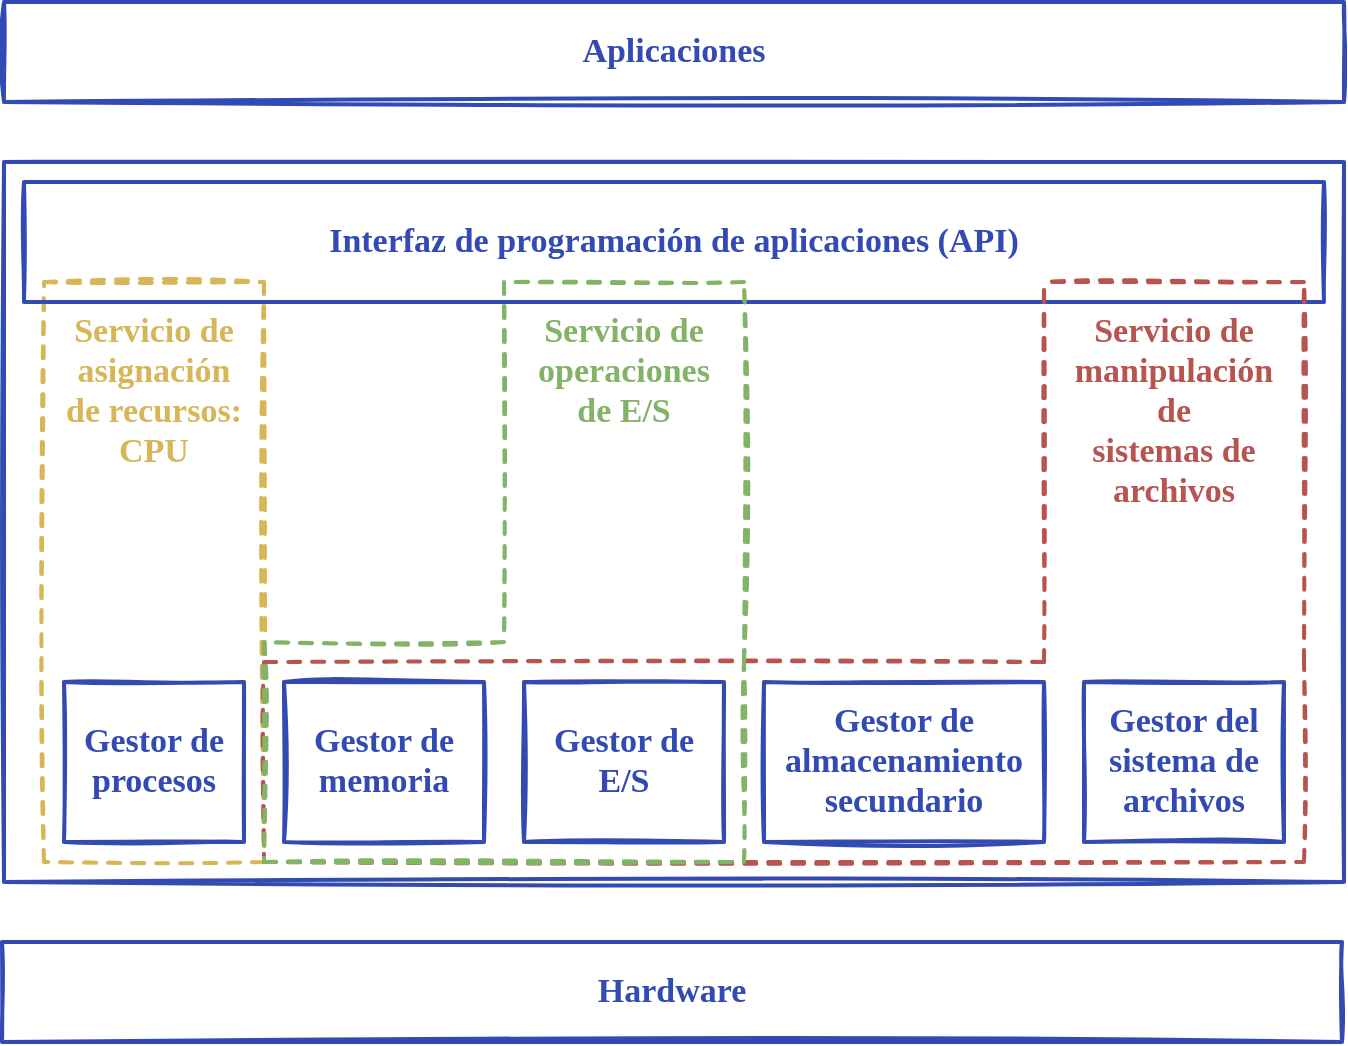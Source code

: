 <mxfile version="15.1.4" type="google"><diagram id="akEowiJKr_ScigKzrRVM" name="Page-1"><mxGraphModel dx="500" dy="1095" grid="1" gridSize="10" guides="1" tooltips="1" connect="1" arrows="1" fold="1" page="1" pageScale="1" pageWidth="689" pageHeight="517" math="0" shadow="0"><root><mxCell id="0"/><mxCell id="1" parent="0"/><mxCell id="6JWlGr3kpS5OddzNvm3B-13" value="" style="rounded=0;shadow=0;sketch=1;strokeWidth=2;fontFamily=Ink Free;fontSize=17;spacing=20;strokeColor=#d6b656;fontSource=https%3A%2F%2Full-esit-sistemas-operativos.github.io%2Fssoo-apuntes%2Ffonts%2FInkFree.woff;fontStyle=1;spacingBottom=5;dashed=1;fillColor=none;" vertex="1" parent="1"><mxGeometry x="720" y="150" width="110" height="290" as="geometry"/></mxCell><mxCell id="-pet36EsuUMPWjCT5Itz-22" value="" style="rounded=0;shadow=0;sketch=1;strokeWidth=2;fillColor=none;fontFamily=Ink Free;fontSize=17;fontColor=#5980d4;spacing=20;strokeColor=#324AB2;fontSource=https%3A%2F%2Full-esit-sistemas-operativos.github.io%2Fssoo-apuntes%2Ffonts%2FInkFree.woff;fontStyle=1;spacingBottom=5;" parent="1" vertex="1"><mxGeometry x="700" y="90" width="670" height="360" as="geometry"/></mxCell><mxCell id="-pet36EsuUMPWjCT5Itz-1" value="Aplicaciones" style="rounded=0;shadow=0;sketch=1;strokeWidth=2;fillColor=none;fontFamily=Ink Free;fontSize=17;spacing=20;fontSource=https%3A%2F%2Full-esit-sistemas-operativos.github.io%2Fssoo-apuntes%2Ffonts%2FInkFree.woff;strokeColor=#324AB2;fontColor=#324AB2;fontStyle=1;spacingBottom=5;" parent="1" vertex="1"><mxGeometry x="700" y="10" width="670" height="50" as="geometry"/></mxCell><mxCell id="-pet36EsuUMPWjCT5Itz-5" value="Interfaz de programación de aplicaciones (API)" style="rounded=0;shadow=0;sketch=1;strokeWidth=2;fillColor=none;fontFamily=Ink Free;fontSize=17;spacing=20;strokeColor=#324AB2;fontColor=#324AB2;fontSource=https%3A%2F%2Full-esit-sistemas-operativos.github.io%2Fssoo-apuntes%2Ffonts%2FInkFree.woff;fontStyle=1;spacingBottom=5;" parent="1" vertex="1"><mxGeometry x="710" y="100" width="650" height="60" as="geometry"/></mxCell><mxCell id="-pet36EsuUMPWjCT5Itz-17" value="Gestor de&#10;procesos" style="rounded=0;shadow=0;sketch=1;strokeWidth=2;fillColor=none;fontFamily=Ink Free;fontSize=17;spacing=20;strokeColor=#324AB2;fontColor=#324AB2;fontSource=https%3A%2F%2Full-esit-sistemas-operativos.github.io%2Fssoo-apuntes%2Ffonts%2FInkFree.woff;fontStyle=1;spacingBottom=5;" parent="1" vertex="1"><mxGeometry x="730" y="350" width="90" height="80" as="geometry"/></mxCell><mxCell id="-pet36EsuUMPWjCT5Itz-21" value="Hardware" style="rounded=0;shadow=0;sketch=1;strokeWidth=2;fillColor=none;fontFamily=Ink Free;fontSize=17;spacing=20;strokeColor=#324AB2;fontColor=#324AB2;fontSource=https%3A%2F%2Full-esit-sistemas-operativos.github.io%2Fssoo-apuntes%2Ffonts%2FInkFree.woff;fontStyle=1;spacingBottom=5;" parent="1" vertex="1"><mxGeometry x="699" y="480" width="670" height="50" as="geometry"/></mxCell><mxCell id="-pet36EsuUMPWjCT5Itz-36" value="Servicio de&#10;manipulación&#10;de&#10;sistemas de&#10;archivos" style="rounded=0;shadow=0;sketch=1;strokeWidth=2;fontFamily=Ink Free;fontSize=17;spacing=20;fontSource=https%3A%2F%2Full-esit-sistemas-operativos.github.io%2Fssoo-apuntes%2Ffonts%2FInkFree.woff;fontStyle=1;spacingBottom=5;dashed=1;fillColor=none;strokeColor=none;fontColor=#B85450;verticalAlign=middle;labelPosition=center;verticalLabelPosition=middle;align=center;" parent="1" vertex="1"><mxGeometry x="1220" y="160" width="130" height="110" as="geometry"/></mxCell><mxCell id="6JWlGr3kpS5OddzNvm3B-1" value="Gestor de&#10;memoria" style="rounded=0;shadow=0;sketch=1;strokeWidth=2;fillColor=none;fontFamily=Ink Free;fontSize=17;spacing=20;strokeColor=#324AB2;fontColor=#324AB2;fontSource=https%3A%2F%2Full-esit-sistemas-operativos.github.io%2Fssoo-apuntes%2Ffonts%2FInkFree.woff;fontStyle=1;spacingBottom=5;" vertex="1" parent="1"><mxGeometry x="840" y="350" width="100" height="80" as="geometry"/></mxCell><mxCell id="6JWlGr3kpS5OddzNvm3B-2" value="Gestor de&#10;E/S" style="rounded=0;shadow=0;sketch=1;strokeWidth=2;fillColor=none;fontFamily=Ink Free;fontSize=17;spacing=20;strokeColor=#324AB2;fontColor=#324AB2;fontSource=https%3A%2F%2Full-esit-sistemas-operativos.github.io%2Fssoo-apuntes%2Ffonts%2FInkFree.woff;fontStyle=1;spacingBottom=5;" vertex="1" parent="1"><mxGeometry x="960" y="350" width="100" height="80" as="geometry"/></mxCell><mxCell id="6JWlGr3kpS5OddzNvm3B-3" value="Gestor de&#10;almacenamiento&#10;secundario" style="rounded=0;shadow=0;sketch=1;strokeWidth=2;fillColor=none;fontFamily=Ink Free;fontSize=17;spacing=20;strokeColor=#324AB2;fontColor=#324AB2;fontSource=https%3A%2F%2Full-esit-sistemas-operativos.github.io%2Fssoo-apuntes%2Ffonts%2FInkFree.woff;fontStyle=1;spacingBottom=5;" vertex="1" parent="1"><mxGeometry x="1080" y="350" width="140" height="80" as="geometry"/></mxCell><mxCell id="6JWlGr3kpS5OddzNvm3B-4" value="Gestor del&#10;sistema de&#10;archivos" style="rounded=0;shadow=0;sketch=1;strokeWidth=2;fillColor=none;fontFamily=Ink Free;fontSize=17;spacing=20;strokeColor=#324AB2;fontColor=#324AB2;fontSource=https%3A%2F%2Full-esit-sistemas-operativos.github.io%2Fssoo-apuntes%2Ffonts%2FInkFree.woff;fontStyle=1;spacingBottom=5;" vertex="1" parent="1"><mxGeometry x="1240" y="350" width="100" height="80" as="geometry"/></mxCell><mxCell id="6JWlGr3kpS5OddzNvm3B-6" value="" style="endArrow=none;html=1;strokeWidth=2;fontColor=#5980d4;rounded=0;shadow=0;fontFamily=Ink Free;fontSource=https%3A%2F%2Full-esit-sistemas-operativos.github.io%2Fssoo-apuntes%2Ffonts%2FInkFree.woff;fontSize=17;fontStyle=1;spacing=20;spacingBottom=5;sketch=1;strokeColor=#B85450;dashed=1;" edge="1" parent="1"><mxGeometry width="50" height="50" relative="1" as="geometry"><mxPoint x="1220" y="340" as="sourcePoint"/><mxPoint x="1220" y="150" as="targetPoint"/><Array as="points"><mxPoint x="1220" y="340"/></Array></mxGeometry></mxCell><mxCell id="6JWlGr3kpS5OddzNvm3B-7" value="" style="endArrow=none;html=1;strokeWidth=2;fontColor=#5980d4;rounded=0;shadow=0;fontFamily=Ink Free;fontSource=https%3A%2F%2Full-esit-sistemas-operativos.github.io%2Fssoo-apuntes%2Ffonts%2FInkFree.woff;fontSize=17;fontStyle=1;spacing=20;spacingBottom=5;sketch=1;strokeColor=#B85450;dashed=1;" edge="1" parent="1"><mxGeometry width="50" height="50" relative="1" as="geometry"><mxPoint x="1220" y="340" as="sourcePoint"/><mxPoint x="1220" y="150" as="targetPoint"/><Array as="points"><mxPoint x="830" y="340"/><mxPoint x="830" y="440"/><mxPoint x="1350" y="440"/><mxPoint x="1350" y="340"/><mxPoint x="1350" y="150"/></Array></mxGeometry></mxCell><mxCell id="6JWlGr3kpS5OddzNvm3B-9" value="" style="endArrow=none;html=1;strokeWidth=2;fontColor=#5980d4;rounded=0;shadow=0;fontFamily=Ink Free;fontSource=https%3A%2F%2Full-esit-sistemas-operativos.github.io%2Fssoo-apuntes%2Ffonts%2FInkFree.woff;fontSize=17;fontStyle=1;spacing=20;spacingBottom=5;sketch=1;strokeColor=#82b366;dashed=1;fillColor=#d5e8d4;" edge="1" parent="1"><mxGeometry width="50" height="50" relative="1" as="geometry"><mxPoint x="950" y="330" as="sourcePoint"/><mxPoint x="950" y="330" as="targetPoint"/><Array as="points"><mxPoint x="830" y="330"/><mxPoint x="830" y="440"/><mxPoint x="1070" y="440"/><mxPoint x="1070" y="340"/><mxPoint x="1070" y="150"/><mxPoint x="950" y="150"/></Array></mxGeometry></mxCell><mxCell id="6JWlGr3kpS5OddzNvm3B-12" value="Servicio de&#10;operaciones&#10;de E/S" style="rounded=0;shadow=0;sketch=1;strokeWidth=2;fontFamily=Ink Free;fontSize=17;spacing=20;fontSource=https%3A%2F%2Full-esit-sistemas-operativos.github.io%2Fssoo-apuntes%2Ffonts%2FInkFree.woff;fontStyle=1;spacingBottom=5;dashed=1;fillColor=none;strokeColor=none;fontColor=#82B366;" vertex="1" parent="1"><mxGeometry x="950" y="160" width="120" height="70" as="geometry"/></mxCell><mxCell id="6JWlGr3kpS5OddzNvm3B-14" value="Servicio de&#10;asignación&#10;de recursos:&#10;CPU" style="rounded=0;shadow=0;sketch=1;strokeWidth=2;fontFamily=Ink Free;fontSize=17;spacing=20;fontSource=https%3A%2F%2Full-esit-sistemas-operativos.github.io%2Fssoo-apuntes%2Ffonts%2FInkFree.woff;fontStyle=1;spacingBottom=5;dashed=1;fillColor=none;strokeColor=none;fontColor=#D6B656;" vertex="1" parent="1"><mxGeometry x="720" y="160" width="110" height="90" as="geometry"/></mxCell></root></mxGraphModel></diagram></mxfile>